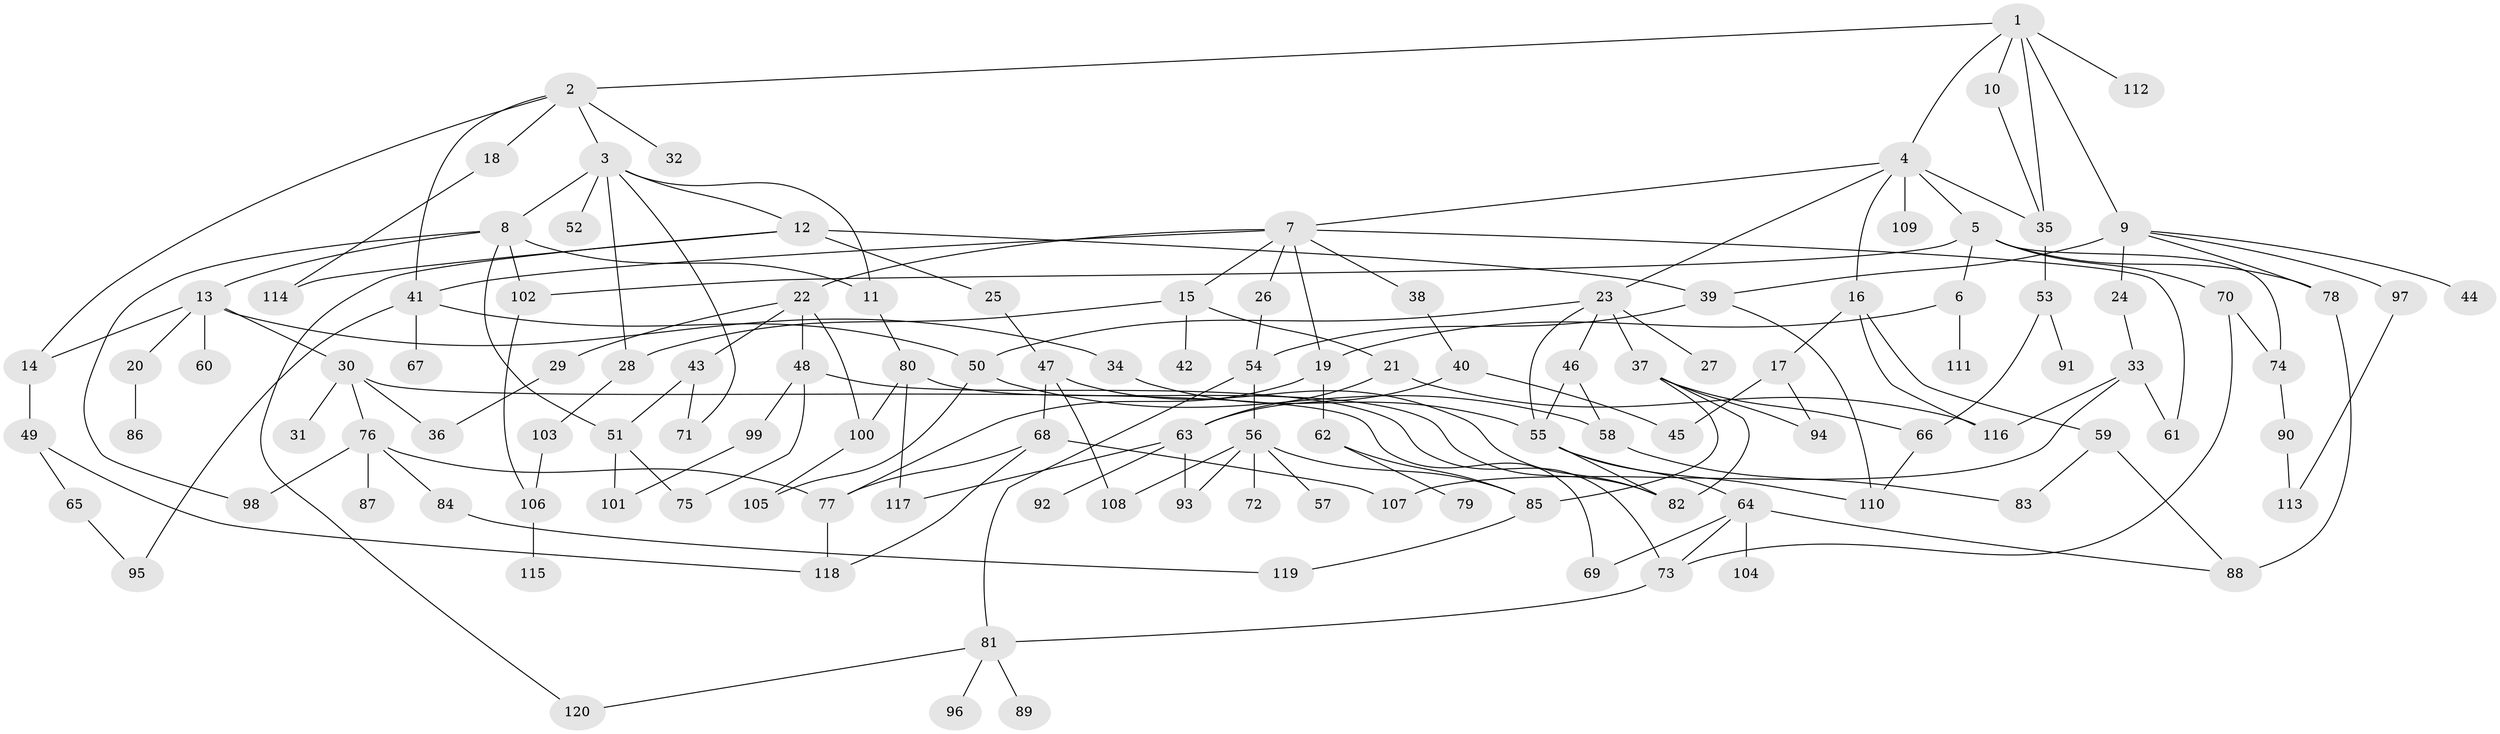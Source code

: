 // Generated by graph-tools (version 1.1) at 2025/01/03/09/25 03:01:01]
// undirected, 120 vertices, 178 edges
graph export_dot {
graph [start="1"]
  node [color=gray90,style=filled];
  1;
  2;
  3;
  4;
  5;
  6;
  7;
  8;
  9;
  10;
  11;
  12;
  13;
  14;
  15;
  16;
  17;
  18;
  19;
  20;
  21;
  22;
  23;
  24;
  25;
  26;
  27;
  28;
  29;
  30;
  31;
  32;
  33;
  34;
  35;
  36;
  37;
  38;
  39;
  40;
  41;
  42;
  43;
  44;
  45;
  46;
  47;
  48;
  49;
  50;
  51;
  52;
  53;
  54;
  55;
  56;
  57;
  58;
  59;
  60;
  61;
  62;
  63;
  64;
  65;
  66;
  67;
  68;
  69;
  70;
  71;
  72;
  73;
  74;
  75;
  76;
  77;
  78;
  79;
  80;
  81;
  82;
  83;
  84;
  85;
  86;
  87;
  88;
  89;
  90;
  91;
  92;
  93;
  94;
  95;
  96;
  97;
  98;
  99;
  100;
  101;
  102;
  103;
  104;
  105;
  106;
  107;
  108;
  109;
  110;
  111;
  112;
  113;
  114;
  115;
  116;
  117;
  118;
  119;
  120;
  1 -- 2;
  1 -- 4;
  1 -- 9;
  1 -- 10;
  1 -- 112;
  1 -- 35;
  2 -- 3;
  2 -- 14;
  2 -- 18;
  2 -- 32;
  2 -- 41;
  3 -- 8;
  3 -- 11;
  3 -- 12;
  3 -- 52;
  3 -- 28;
  3 -- 71;
  4 -- 5;
  4 -- 7;
  4 -- 16;
  4 -- 23;
  4 -- 35;
  4 -- 109;
  5 -- 6;
  5 -- 70;
  5 -- 102;
  5 -- 74;
  5 -- 78;
  6 -- 111;
  6 -- 19;
  7 -- 15;
  7 -- 19;
  7 -- 22;
  7 -- 26;
  7 -- 38;
  7 -- 61;
  7 -- 41;
  8 -- 13;
  8 -- 98;
  8 -- 51;
  8 -- 11;
  8 -- 102;
  9 -- 24;
  9 -- 44;
  9 -- 78;
  9 -- 97;
  9 -- 39;
  10 -- 35;
  11 -- 80;
  12 -- 25;
  12 -- 39;
  12 -- 120;
  12 -- 114;
  13 -- 20;
  13 -- 30;
  13 -- 34;
  13 -- 60;
  13 -- 14;
  14 -- 49;
  15 -- 21;
  15 -- 28;
  15 -- 42;
  16 -- 17;
  16 -- 59;
  16 -- 116;
  17 -- 45;
  17 -- 94;
  18 -- 114;
  19 -- 62;
  19 -- 77;
  20 -- 86;
  21 -- 63;
  21 -- 116;
  22 -- 29;
  22 -- 43;
  22 -- 48;
  22 -- 100;
  23 -- 27;
  23 -- 37;
  23 -- 46;
  23 -- 50;
  23 -- 55;
  24 -- 33;
  25 -- 47;
  26 -- 54;
  28 -- 103;
  29 -- 36;
  30 -- 31;
  30 -- 69;
  30 -- 76;
  30 -- 36;
  33 -- 107;
  33 -- 116;
  33 -- 61;
  34 -- 55;
  35 -- 53;
  37 -- 82;
  37 -- 94;
  37 -- 85;
  37 -- 66;
  38 -- 40;
  39 -- 110;
  39 -- 54;
  40 -- 45;
  40 -- 63;
  41 -- 50;
  41 -- 67;
  41 -- 95;
  43 -- 51;
  43 -- 71;
  46 -- 58;
  46 -- 55;
  47 -- 68;
  47 -- 108;
  47 -- 82;
  48 -- 99;
  48 -- 75;
  48 -- 73;
  49 -- 65;
  49 -- 118;
  50 -- 105;
  50 -- 58;
  51 -- 75;
  51 -- 101;
  53 -- 66;
  53 -- 91;
  54 -- 56;
  54 -- 81;
  55 -- 64;
  55 -- 82;
  55 -- 110;
  56 -- 57;
  56 -- 72;
  56 -- 85;
  56 -- 108;
  56 -- 93;
  58 -- 83;
  59 -- 88;
  59 -- 83;
  62 -- 79;
  62 -- 85;
  63 -- 92;
  63 -- 93;
  63 -- 117;
  64 -- 73;
  64 -- 104;
  64 -- 69;
  64 -- 88;
  65 -- 95;
  66 -- 110;
  68 -- 118;
  68 -- 107;
  68 -- 77;
  70 -- 74;
  70 -- 73;
  73 -- 81;
  74 -- 90;
  76 -- 84;
  76 -- 87;
  76 -- 77;
  76 -- 98;
  77 -- 118;
  78 -- 88;
  80 -- 117;
  80 -- 82;
  80 -- 100;
  81 -- 89;
  81 -- 96;
  81 -- 120;
  84 -- 119;
  85 -- 119;
  90 -- 113;
  97 -- 113;
  99 -- 101;
  100 -- 105;
  102 -- 106;
  103 -- 106;
  106 -- 115;
}
